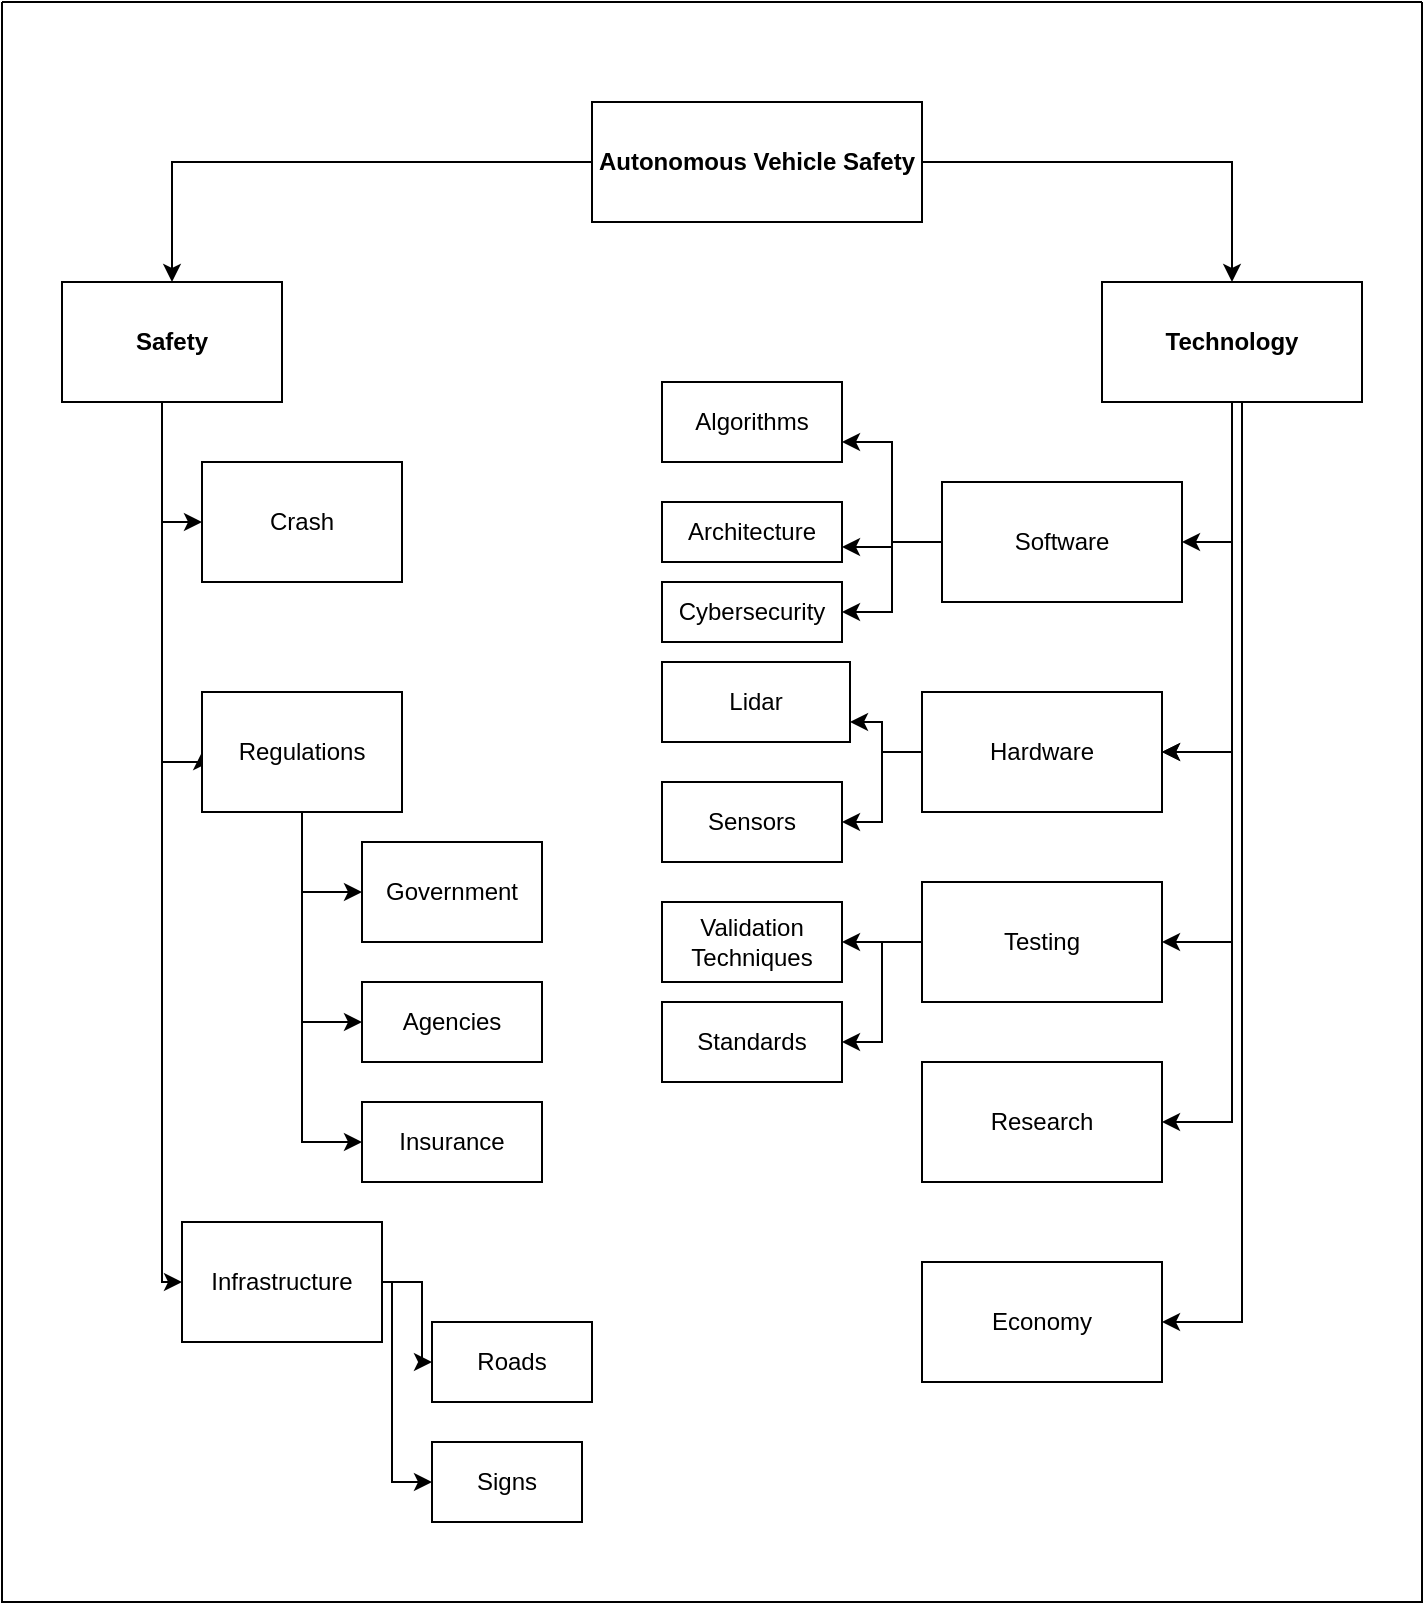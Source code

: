 <mxfile version="13.1.1" type="device"><diagram id="prtHgNgQTEPvFCAcTncT" name="Page-1"><mxGraphModel dx="1633" dy="800" grid="1" gridSize="10" guides="1" tooltips="1" connect="1" arrows="1" fold="1" page="1" pageScale="1" pageWidth="827" pageHeight="1169" math="0" shadow="0"><root><mxCell id="0"/><mxCell id="1" parent="0"/><mxCell id="dNxyNK7c78bLwvsdeMH5-11" value="" style="swimlane;html=1;startSize=0;horizontal=1;containerType=tree;glass=0;fontStyle=0" parent="1" vertex="1"><mxGeometry x="10" y="320" width="710" height="800" as="geometry"/></mxCell><mxCell id="s6Bf2OTNmXMHCF27GxKj-16" style="edgeStyle=orthogonalEdgeStyle;rounded=0;orthogonalLoop=1;jettySize=auto;html=1;entryX=0.5;entryY=0;entryDx=0;entryDy=0;" edge="1" parent="dNxyNK7c78bLwvsdeMH5-11" source="s6Bf2OTNmXMHCF27GxKj-1" target="s6Bf2OTNmXMHCF27GxKj-5"><mxGeometry relative="1" as="geometry"/></mxCell><mxCell id="s6Bf2OTNmXMHCF27GxKj-1" value="&lt;p style=&quot;line-height: 80%&quot;&gt;&lt;b&gt;Autonomous Vehicle Safety&lt;/b&gt;&lt;/p&gt;" style="rounded=0;whiteSpace=wrap;html=1;" vertex="1" parent="dNxyNK7c78bLwvsdeMH5-11"><mxGeometry x="295" y="50" width="165" height="60" as="geometry"/></mxCell><mxCell id="s6Bf2OTNmXMHCF27GxKj-2" value="" style="edgeStyle=orthogonalEdgeStyle;rounded=0;orthogonalLoop=1;jettySize=auto;html=1;" edge="1" source="s6Bf2OTNmXMHCF27GxKj-1" target="s6Bf2OTNmXMHCF27GxKj-3" parent="dNxyNK7c78bLwvsdeMH5-11"><mxGeometry relative="1" as="geometry"/></mxCell><mxCell id="s6Bf2OTNmXMHCF27GxKj-19" style="edgeStyle=orthogonalEdgeStyle;rounded=0;orthogonalLoop=1;jettySize=auto;html=1;entryX=0;entryY=0.5;entryDx=0;entryDy=0;" edge="1" parent="dNxyNK7c78bLwvsdeMH5-11" source="s6Bf2OTNmXMHCF27GxKj-3" target="s6Bf2OTNmXMHCF27GxKj-17"><mxGeometry relative="1" as="geometry"><Array as="points"><mxPoint x="80" y="260"/></Array></mxGeometry></mxCell><mxCell id="s6Bf2OTNmXMHCF27GxKj-21" style="edgeStyle=orthogonalEdgeStyle;rounded=0;orthogonalLoop=1;jettySize=auto;html=1;entryX=0;entryY=0.5;entryDx=0;entryDy=0;" edge="1" parent="dNxyNK7c78bLwvsdeMH5-11" source="s6Bf2OTNmXMHCF27GxKj-3" target="s6Bf2OTNmXMHCF27GxKj-20"><mxGeometry relative="1" as="geometry"><Array as="points"><mxPoint x="80" y="380"/><mxPoint x="100" y="380"/></Array></mxGeometry></mxCell><mxCell id="s6Bf2OTNmXMHCF27GxKj-23" style="edgeStyle=orthogonalEdgeStyle;rounded=0;orthogonalLoop=1;jettySize=auto;html=1;entryX=0;entryY=0.5;entryDx=0;entryDy=0;" edge="1" parent="dNxyNK7c78bLwvsdeMH5-11" source="s6Bf2OTNmXMHCF27GxKj-3" target="s6Bf2OTNmXMHCF27GxKj-22"><mxGeometry relative="1" as="geometry"><Array as="points"><mxPoint x="80" y="640"/></Array></mxGeometry></mxCell><mxCell id="s6Bf2OTNmXMHCF27GxKj-3" value="&lt;p style=&quot;line-height: 80%&quot;&gt;&lt;b&gt;Safety&lt;/b&gt;&lt;/p&gt;" style="rounded=0;whiteSpace=wrap;html=1;" vertex="1" parent="dNxyNK7c78bLwvsdeMH5-11"><mxGeometry x="30" y="140" width="110" height="60" as="geometry"/></mxCell><mxCell id="s6Bf2OTNmXMHCF27GxKj-25" style="edgeStyle=orthogonalEdgeStyle;rounded=0;orthogonalLoop=1;jettySize=auto;html=1;entryX=1;entryY=0.5;entryDx=0;entryDy=0;" edge="1" parent="dNxyNK7c78bLwvsdeMH5-11" source="s6Bf2OTNmXMHCF27GxKj-5" target="s6Bf2OTNmXMHCF27GxKj-24"><mxGeometry relative="1" as="geometry"/></mxCell><mxCell id="s6Bf2OTNmXMHCF27GxKj-27" style="edgeStyle=orthogonalEdgeStyle;rounded=0;orthogonalLoop=1;jettySize=auto;html=1;entryX=1;entryY=0.5;entryDx=0;entryDy=0;" edge="1" parent="dNxyNK7c78bLwvsdeMH5-11" source="s6Bf2OTNmXMHCF27GxKj-5" target="s6Bf2OTNmXMHCF27GxKj-26"><mxGeometry relative="1" as="geometry"/></mxCell><mxCell id="s6Bf2OTNmXMHCF27GxKj-29" style="edgeStyle=orthogonalEdgeStyle;rounded=0;orthogonalLoop=1;jettySize=auto;html=1;entryX=1;entryY=0.5;entryDx=0;entryDy=0;" edge="1" parent="dNxyNK7c78bLwvsdeMH5-11" source="s6Bf2OTNmXMHCF27GxKj-5" target="s6Bf2OTNmXMHCF27GxKj-28"><mxGeometry relative="1" as="geometry"/></mxCell><mxCell id="s6Bf2OTNmXMHCF27GxKj-31" style="edgeStyle=orthogonalEdgeStyle;rounded=0;orthogonalLoop=1;jettySize=auto;html=1;entryX=1;entryY=0.5;entryDx=0;entryDy=0;" edge="1" parent="dNxyNK7c78bLwvsdeMH5-11" source="s6Bf2OTNmXMHCF27GxKj-5" target="s6Bf2OTNmXMHCF27GxKj-30"><mxGeometry relative="1" as="geometry"/></mxCell><mxCell id="s6Bf2OTNmXMHCF27GxKj-33" style="edgeStyle=orthogonalEdgeStyle;rounded=0;orthogonalLoop=1;jettySize=auto;html=1;entryX=1;entryY=0.5;entryDx=0;entryDy=0;" edge="1" parent="dNxyNK7c78bLwvsdeMH5-11" target="s6Bf2OTNmXMHCF27GxKj-32"><mxGeometry relative="1" as="geometry"><mxPoint x="620" y="200" as="sourcePoint"/><Array as="points"><mxPoint x="620" y="660"/></Array></mxGeometry></mxCell><mxCell id="s6Bf2OTNmXMHCF27GxKj-5" value="&lt;p style=&quot;line-height: 80%&quot;&gt;&lt;b&gt;Technology&lt;/b&gt;&lt;/p&gt;" style="rounded=0;whiteSpace=wrap;html=1;" vertex="1" parent="dNxyNK7c78bLwvsdeMH5-11"><mxGeometry x="550" y="140" width="130" height="60" as="geometry"/></mxCell><mxCell id="s6Bf2OTNmXMHCF27GxKj-17" value="Crash" style="rounded=0;whiteSpace=wrap;html=1;" vertex="1" parent="dNxyNK7c78bLwvsdeMH5-11"><mxGeometry x="100" y="230" width="100" height="60" as="geometry"/></mxCell><mxCell id="s6Bf2OTNmXMHCF27GxKj-37" style="edgeStyle=orthogonalEdgeStyle;rounded=0;orthogonalLoop=1;jettySize=auto;html=1;entryX=0;entryY=0.5;entryDx=0;entryDy=0;" edge="1" parent="dNxyNK7c78bLwvsdeMH5-11" source="s6Bf2OTNmXMHCF27GxKj-20" target="s6Bf2OTNmXMHCF27GxKj-36"><mxGeometry relative="1" as="geometry"/></mxCell><mxCell id="s6Bf2OTNmXMHCF27GxKj-39" style="edgeStyle=orthogonalEdgeStyle;rounded=0;orthogonalLoop=1;jettySize=auto;html=1;entryX=0;entryY=0.5;entryDx=0;entryDy=0;" edge="1" parent="dNxyNK7c78bLwvsdeMH5-11" source="s6Bf2OTNmXMHCF27GxKj-20" target="s6Bf2OTNmXMHCF27GxKj-38"><mxGeometry relative="1" as="geometry"/></mxCell><mxCell id="s6Bf2OTNmXMHCF27GxKj-41" style="edgeStyle=orthogonalEdgeStyle;rounded=0;orthogonalLoop=1;jettySize=auto;html=1;entryX=0;entryY=0.5;entryDx=0;entryDy=0;" edge="1" parent="dNxyNK7c78bLwvsdeMH5-11" source="s6Bf2OTNmXMHCF27GxKj-20" target="s6Bf2OTNmXMHCF27GxKj-40"><mxGeometry relative="1" as="geometry"/></mxCell><mxCell id="s6Bf2OTNmXMHCF27GxKj-20" value="Regulations" style="rounded=0;whiteSpace=wrap;html=1;" vertex="1" parent="dNxyNK7c78bLwvsdeMH5-11"><mxGeometry x="100" y="345" width="100" height="60" as="geometry"/></mxCell><mxCell id="s6Bf2OTNmXMHCF27GxKj-65" style="edgeStyle=orthogonalEdgeStyle;rounded=0;orthogonalLoop=1;jettySize=auto;html=1;entryX=0;entryY=0.5;entryDx=0;entryDy=0;" edge="1" parent="dNxyNK7c78bLwvsdeMH5-11" source="s6Bf2OTNmXMHCF27GxKj-22" target="s6Bf2OTNmXMHCF27GxKj-64"><mxGeometry relative="1" as="geometry"/></mxCell><mxCell id="s6Bf2OTNmXMHCF27GxKj-67" style="edgeStyle=orthogonalEdgeStyle;rounded=0;orthogonalLoop=1;jettySize=auto;html=1;entryX=0;entryY=0.5;entryDx=0;entryDy=0;" edge="1" parent="dNxyNK7c78bLwvsdeMH5-11" source="s6Bf2OTNmXMHCF27GxKj-22" target="s6Bf2OTNmXMHCF27GxKj-66"><mxGeometry relative="1" as="geometry"><Array as="points"><mxPoint x="195" y="640"/><mxPoint x="195" y="740"/></Array></mxGeometry></mxCell><mxCell id="s6Bf2OTNmXMHCF27GxKj-22" value="Infrastructure" style="rounded=0;whiteSpace=wrap;html=1;" vertex="1" parent="dNxyNK7c78bLwvsdeMH5-11"><mxGeometry x="90" y="610" width="100" height="60" as="geometry"/></mxCell><mxCell id="s6Bf2OTNmXMHCF27GxKj-54" style="edgeStyle=orthogonalEdgeStyle;rounded=0;orthogonalLoop=1;jettySize=auto;html=1;entryX=1;entryY=0.75;entryDx=0;entryDy=0;" edge="1" parent="dNxyNK7c78bLwvsdeMH5-11" source="s6Bf2OTNmXMHCF27GxKj-24" target="s6Bf2OTNmXMHCF27GxKj-53"><mxGeometry relative="1" as="geometry"/></mxCell><mxCell id="s6Bf2OTNmXMHCF27GxKj-58" style="edgeStyle=orthogonalEdgeStyle;rounded=0;orthogonalLoop=1;jettySize=auto;html=1;entryX=1;entryY=0.75;entryDx=0;entryDy=0;" edge="1" parent="dNxyNK7c78bLwvsdeMH5-11" source="s6Bf2OTNmXMHCF27GxKj-24" target="s6Bf2OTNmXMHCF27GxKj-55"><mxGeometry relative="1" as="geometry"/></mxCell><mxCell id="s6Bf2OTNmXMHCF27GxKj-59" style="edgeStyle=orthogonalEdgeStyle;rounded=0;orthogonalLoop=1;jettySize=auto;html=1;entryX=1;entryY=0.5;entryDx=0;entryDy=0;" edge="1" parent="dNxyNK7c78bLwvsdeMH5-11" source="s6Bf2OTNmXMHCF27GxKj-24" target="s6Bf2OTNmXMHCF27GxKj-56"><mxGeometry relative="1" as="geometry"/></mxCell><mxCell id="s6Bf2OTNmXMHCF27GxKj-24" value="Software" style="rounded=0;whiteSpace=wrap;html=1;" vertex="1" parent="dNxyNK7c78bLwvsdeMH5-11"><mxGeometry x="470" y="240" width="120" height="60" as="geometry"/></mxCell><mxCell id="s6Bf2OTNmXMHCF27GxKj-61" style="edgeStyle=orthogonalEdgeStyle;rounded=0;orthogonalLoop=1;jettySize=auto;html=1;entryX=1;entryY=0.5;entryDx=0;entryDy=0;" edge="1" parent="dNxyNK7c78bLwvsdeMH5-11" source="s6Bf2OTNmXMHCF27GxKj-28" target="s6Bf2OTNmXMHCF27GxKj-60"><mxGeometry relative="1" as="geometry"/></mxCell><mxCell id="s6Bf2OTNmXMHCF27GxKj-63" style="edgeStyle=orthogonalEdgeStyle;rounded=0;orthogonalLoop=1;jettySize=auto;html=1;entryX=1;entryY=0.5;entryDx=0;entryDy=0;" edge="1" parent="dNxyNK7c78bLwvsdeMH5-11" source="s6Bf2OTNmXMHCF27GxKj-28" target="s6Bf2OTNmXMHCF27GxKj-62"><mxGeometry relative="1" as="geometry"/></mxCell><mxCell id="s6Bf2OTNmXMHCF27GxKj-28" value="Testing" style="rounded=0;whiteSpace=wrap;html=1;" vertex="1" parent="dNxyNK7c78bLwvsdeMH5-11"><mxGeometry x="460" y="440" width="120" height="60" as="geometry"/></mxCell><mxCell id="s6Bf2OTNmXMHCF27GxKj-30" value="Research" style="rounded=0;whiteSpace=wrap;html=1;" vertex="1" parent="dNxyNK7c78bLwvsdeMH5-11"><mxGeometry x="460" y="530" width="120" height="60" as="geometry"/></mxCell><mxCell id="s6Bf2OTNmXMHCF27GxKj-32" value="Economy" style="rounded=0;whiteSpace=wrap;html=1;" vertex="1" parent="dNxyNK7c78bLwvsdeMH5-11"><mxGeometry x="460" y="630" width="120" height="60" as="geometry"/></mxCell><mxCell id="s6Bf2OTNmXMHCF27GxKj-36" value="Government" style="rounded=0;whiteSpace=wrap;html=1;" vertex="1" parent="dNxyNK7c78bLwvsdeMH5-11"><mxGeometry x="180" y="420" width="90" height="50" as="geometry"/></mxCell><mxCell id="s6Bf2OTNmXMHCF27GxKj-38" value="Agencies" style="rounded=0;whiteSpace=wrap;html=1;" vertex="1" parent="dNxyNK7c78bLwvsdeMH5-11"><mxGeometry x="180" y="490" width="90" height="40" as="geometry"/></mxCell><mxCell id="s6Bf2OTNmXMHCF27GxKj-40" value="Insurance" style="rounded=0;whiteSpace=wrap;html=1;" vertex="1" parent="dNxyNK7c78bLwvsdeMH5-11"><mxGeometry x="180" y="550" width="90" height="40" as="geometry"/></mxCell><mxCell id="s6Bf2OTNmXMHCF27GxKj-42" value="Lidar" style="rounded=0;whiteSpace=wrap;html=1;" vertex="1" parent="dNxyNK7c78bLwvsdeMH5-11"><mxGeometry x="330" y="330" width="94" height="40" as="geometry"/></mxCell><mxCell id="s6Bf2OTNmXMHCF27GxKj-44" style="edgeStyle=orthogonalEdgeStyle;rounded=0;orthogonalLoop=1;jettySize=auto;html=1;entryX=1;entryY=0.75;entryDx=0;entryDy=0;" edge="1" parent="dNxyNK7c78bLwvsdeMH5-11" source="s6Bf2OTNmXMHCF27GxKj-26" target="s6Bf2OTNmXMHCF27GxKj-42"><mxGeometry relative="1" as="geometry"/></mxCell><mxCell id="s6Bf2OTNmXMHCF27GxKj-48" style="edgeStyle=orthogonalEdgeStyle;rounded=0;orthogonalLoop=1;jettySize=auto;html=1;entryX=1;entryY=0.5;entryDx=0;entryDy=0;" edge="1" parent="dNxyNK7c78bLwvsdeMH5-11" source="s6Bf2OTNmXMHCF27GxKj-26" target="s6Bf2OTNmXMHCF27GxKj-45"><mxGeometry relative="1" as="geometry"/></mxCell><mxCell id="s6Bf2OTNmXMHCF27GxKj-26" value="Hardware" style="rounded=0;whiteSpace=wrap;html=1;" vertex="1" parent="dNxyNK7c78bLwvsdeMH5-11"><mxGeometry x="460" y="345" width="120" height="60" as="geometry"/></mxCell><mxCell id="s6Bf2OTNmXMHCF27GxKj-43" style="edgeStyle=orthogonalEdgeStyle;rounded=0;orthogonalLoop=1;jettySize=auto;html=1;entryX=1;entryY=0.5;entryDx=0;entryDy=0;" edge="1" parent="dNxyNK7c78bLwvsdeMH5-11" source="s6Bf2OTNmXMHCF27GxKj-5" target="s6Bf2OTNmXMHCF27GxKj-26"><mxGeometry relative="1" as="geometry"><mxPoint x="570" y="440" as="sourcePoint"/><mxPoint x="550" y="900" as="targetPoint"/><Array as="points"><mxPoint x="615" y="375"/></Array></mxGeometry></mxCell><mxCell id="s6Bf2OTNmXMHCF27GxKj-45" value="Sensors" style="rounded=0;whiteSpace=wrap;html=1;" vertex="1" parent="dNxyNK7c78bLwvsdeMH5-11"><mxGeometry x="330" y="390" width="90" height="40" as="geometry"/></mxCell><mxCell id="s6Bf2OTNmXMHCF27GxKj-53" value="Algorithms" style="rounded=0;whiteSpace=wrap;html=1;" vertex="1" parent="dNxyNK7c78bLwvsdeMH5-11"><mxGeometry x="330" y="190" width="90" height="40" as="geometry"/></mxCell><mxCell id="s6Bf2OTNmXMHCF27GxKj-55" value="Architecture" style="rounded=0;whiteSpace=wrap;html=1;" vertex="1" parent="dNxyNK7c78bLwvsdeMH5-11"><mxGeometry x="330" y="250" width="90" height="30" as="geometry"/></mxCell><mxCell id="s6Bf2OTNmXMHCF27GxKj-56" value="Cybersecurity" style="rounded=0;whiteSpace=wrap;html=1;" vertex="1" parent="dNxyNK7c78bLwvsdeMH5-11"><mxGeometry x="330" y="290" width="90" height="30" as="geometry"/></mxCell><mxCell id="s6Bf2OTNmXMHCF27GxKj-60" value="Validation Techniques" style="rounded=0;whiteSpace=wrap;html=1;" vertex="1" parent="dNxyNK7c78bLwvsdeMH5-11"><mxGeometry x="330" y="450" width="90" height="40" as="geometry"/></mxCell><mxCell id="s6Bf2OTNmXMHCF27GxKj-62" value="Standards" style="rounded=0;whiteSpace=wrap;html=1;" vertex="1" parent="dNxyNK7c78bLwvsdeMH5-11"><mxGeometry x="330" y="500" width="90" height="40" as="geometry"/></mxCell><mxCell id="s6Bf2OTNmXMHCF27GxKj-64" value="Roads" style="rounded=0;whiteSpace=wrap;html=1;" vertex="1" parent="dNxyNK7c78bLwvsdeMH5-11"><mxGeometry x="215" y="660" width="80" height="40" as="geometry"/></mxCell><mxCell id="s6Bf2OTNmXMHCF27GxKj-66" value="Signs" style="rounded=0;whiteSpace=wrap;html=1;" vertex="1" parent="dNxyNK7c78bLwvsdeMH5-11"><mxGeometry x="215" y="720" width="75" height="40" as="geometry"/></mxCell></root></mxGraphModel></diagram></mxfile>